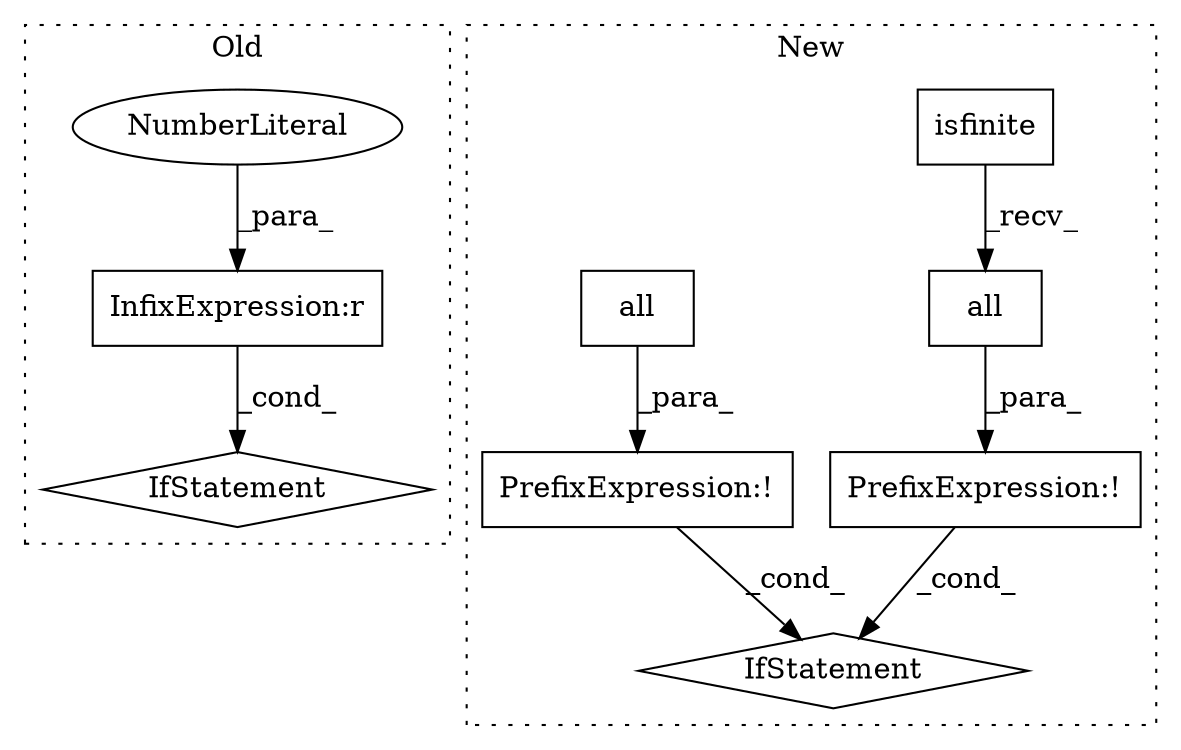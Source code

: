 digraph G {
subgraph cluster0 {
1 [label="IfStatement" a="25" s="2378,2395" l="4,2" shape="diamond"];
4 [label="InfixExpression:r" a="27" s="2390" l="4" shape="box"];
5 [label="NumberLiteral" a="34" s="2394" l="1" shape="ellipse"];
label = "Old";
style="dotted";
}
subgraph cluster1 {
2 [label="isfinite" a="32" s="8353,8363" l="9,1" shape="box"];
3 [label="IfStatement" a="25" s="8342,8426" l="4,2" shape="diamond"];
6 [label="PrefixExpression:!" a="38" s="8346" l="1" shape="box"];
7 [label="all" a="32" s="8365" l="5" shape="box"];
8 [label="PrefixExpression:!" a="38" s="8402" l="1" shape="box"];
9 [label="all" a="32" s="8421" l="5" shape="box"];
label = "New";
style="dotted";
}
2 -> 7 [label="_recv_"];
4 -> 1 [label="_cond_"];
5 -> 4 [label="_para_"];
6 -> 3 [label="_cond_"];
7 -> 6 [label="_para_"];
8 -> 3 [label="_cond_"];
9 -> 8 [label="_para_"];
}